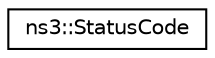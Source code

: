 digraph "Graphical Class Hierarchy"
{
 // LATEX_PDF_SIZE
  edge [fontname="Helvetica",fontsize="10",labelfontname="Helvetica",labelfontsize="10"];
  node [fontname="Helvetica",fontsize="10",shape=record];
  rankdir="LR";
  Node0 [label="ns3::StatusCode",height=0.2,width=0.4,color="black", fillcolor="white", style="filled",URL="$classns3_1_1_status_code.html",tooltip="Status code for association response."];
}
